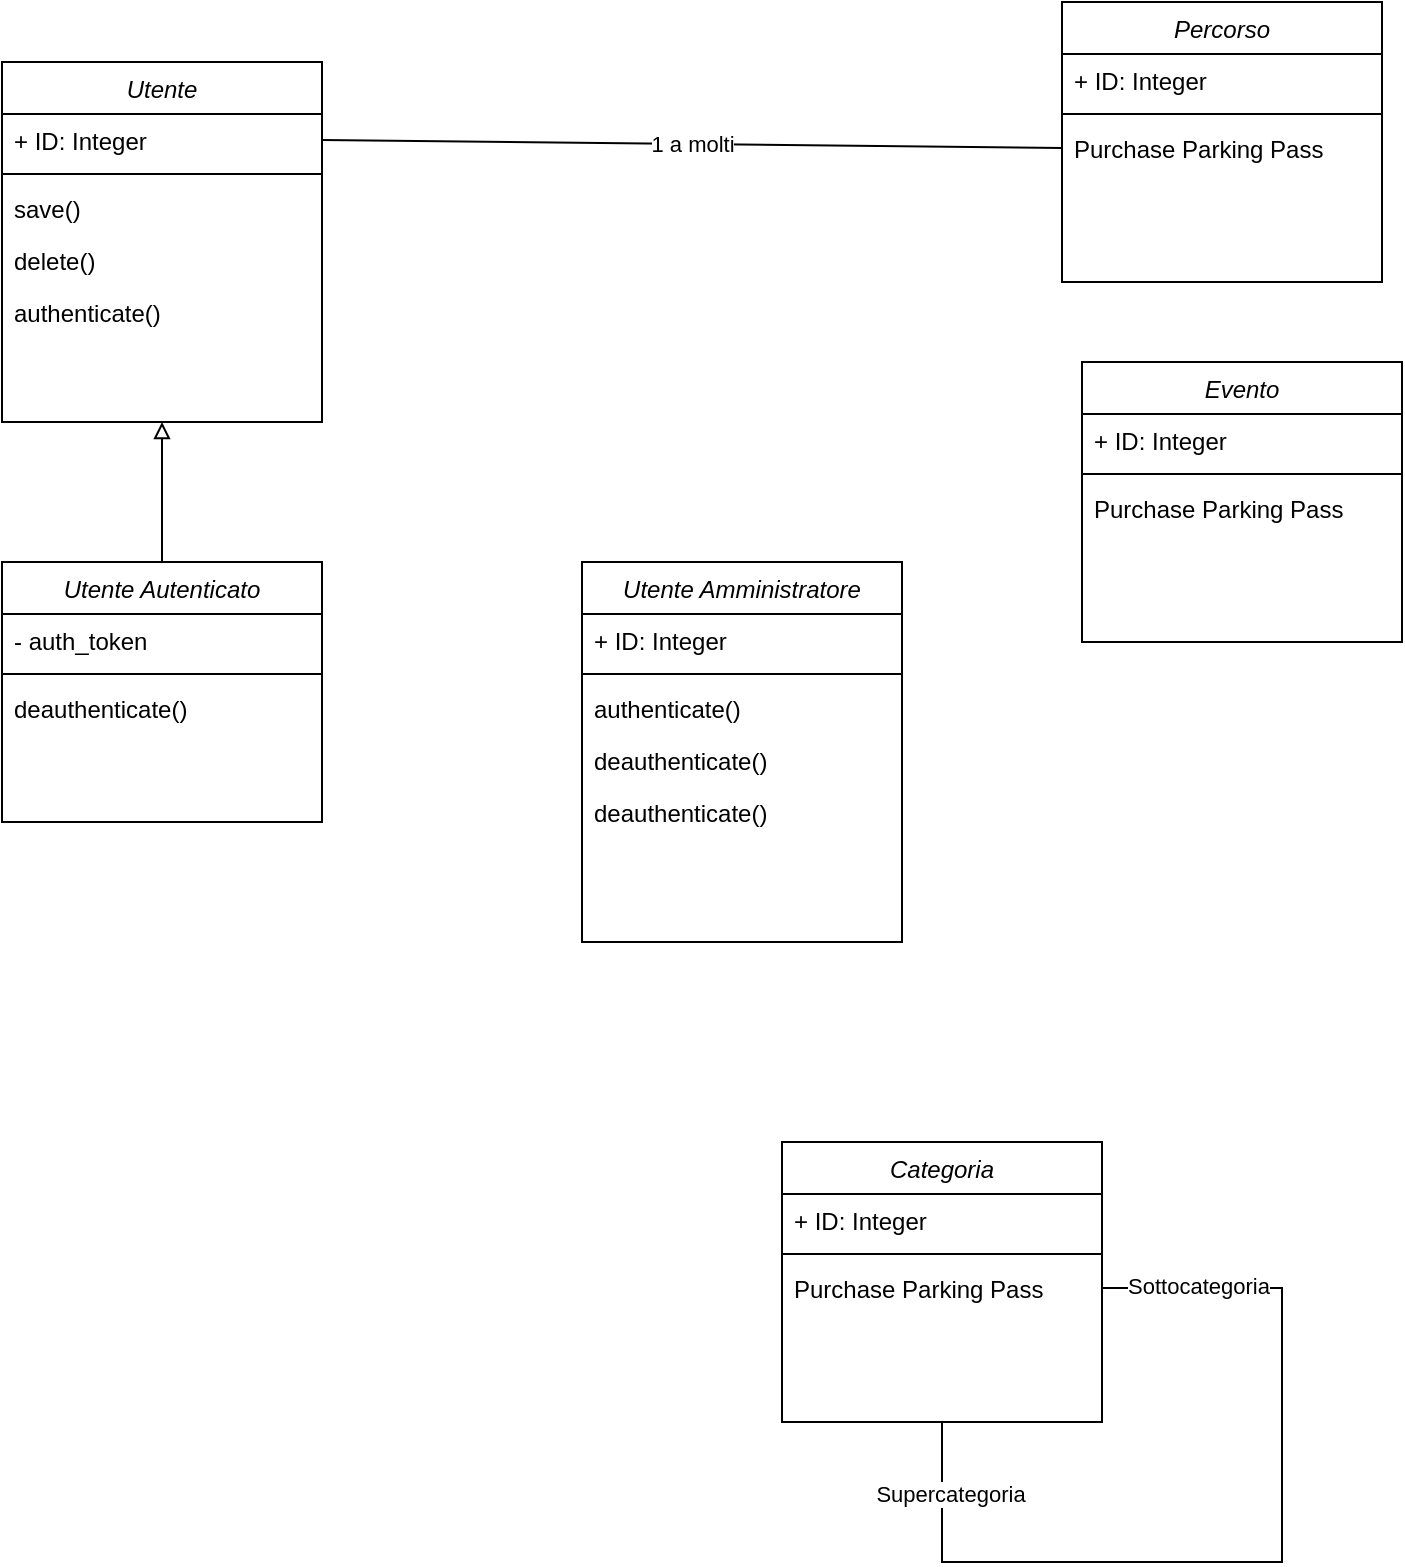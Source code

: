 <mxfile version="24.2.5" type="device">
  <diagram id="C5RBs43oDa-KdzZeNtuy" name="Page-1">
    <mxGraphModel dx="1218" dy="775" grid="1" gridSize="10" guides="1" tooltips="1" connect="1" arrows="1" fold="1" page="1" pageScale="1" pageWidth="827" pageHeight="1169" math="0" shadow="0">
      <root>
        <mxCell id="WIyWlLk6GJQsqaUBKTNV-0" />
        <mxCell id="WIyWlLk6GJQsqaUBKTNV-1" parent="WIyWlLk6GJQsqaUBKTNV-0" />
        <mxCell id="zkfFHV4jXpPFQw0GAbJ--0" value="Utente" style="swimlane;fontStyle=2;align=center;verticalAlign=top;childLayout=stackLayout;horizontal=1;startSize=26;horizontalStack=0;resizeParent=1;resizeLast=0;collapsible=1;marginBottom=0;rounded=0;shadow=0;strokeWidth=1;" parent="WIyWlLk6GJQsqaUBKTNV-1" vertex="1">
          <mxGeometry x="60" y="60" width="160" height="180" as="geometry">
            <mxRectangle x="220" y="120" width="160" height="26" as="alternateBounds" />
          </mxGeometry>
        </mxCell>
        <mxCell id="zkfFHV4jXpPFQw0GAbJ--1" value="+ ID: Integer" style="text;align=left;verticalAlign=top;spacingLeft=4;spacingRight=4;overflow=hidden;rotatable=0;points=[[0,0.5],[1,0.5]];portConstraint=eastwest;" parent="zkfFHV4jXpPFQw0GAbJ--0" vertex="1">
          <mxGeometry y="26" width="160" height="26" as="geometry" />
        </mxCell>
        <mxCell id="zkfFHV4jXpPFQw0GAbJ--4" value="" style="line;html=1;strokeWidth=1;align=left;verticalAlign=middle;spacingTop=-1;spacingLeft=3;spacingRight=3;rotatable=0;labelPosition=right;points=[];portConstraint=eastwest;" parent="zkfFHV4jXpPFQw0GAbJ--0" vertex="1">
          <mxGeometry y="52" width="160" height="8" as="geometry" />
        </mxCell>
        <mxCell id="FFZJWs_gXwAfkZ4UWd3p-14" value="save()" style="text;align=left;verticalAlign=top;spacingLeft=4;spacingRight=4;overflow=hidden;rotatable=0;points=[[0,0.5],[1,0.5]];portConstraint=eastwest;" vertex="1" parent="zkfFHV4jXpPFQw0GAbJ--0">
          <mxGeometry y="60" width="160" height="26" as="geometry" />
        </mxCell>
        <mxCell id="FFZJWs_gXwAfkZ4UWd3p-15" value="delete()" style="text;align=left;verticalAlign=top;spacingLeft=4;spacingRight=4;overflow=hidden;rotatable=0;points=[[0,0.5],[1,0.5]];portConstraint=eastwest;" vertex="1" parent="zkfFHV4jXpPFQw0GAbJ--0">
          <mxGeometry y="86" width="160" height="26" as="geometry" />
        </mxCell>
        <mxCell id="FFZJWs_gXwAfkZ4UWd3p-16" value="authenticate()" style="text;align=left;verticalAlign=top;spacingLeft=4;spacingRight=4;overflow=hidden;rotatable=0;points=[[0,0.5],[1,0.5]];portConstraint=eastwest;" vertex="1" parent="zkfFHV4jXpPFQw0GAbJ--0">
          <mxGeometry y="112" width="160" height="26" as="geometry" />
        </mxCell>
        <mxCell id="FFZJWs_gXwAfkZ4UWd3p-1" value="Percorso" style="swimlane;fontStyle=2;align=center;verticalAlign=top;childLayout=stackLayout;horizontal=1;startSize=26;horizontalStack=0;resizeParent=1;resizeLast=0;collapsible=1;marginBottom=0;rounded=0;shadow=0;strokeWidth=1;" vertex="1" parent="WIyWlLk6GJQsqaUBKTNV-1">
          <mxGeometry x="590" y="30" width="160" height="140" as="geometry">
            <mxRectangle x="220" y="120" width="160" height="26" as="alternateBounds" />
          </mxGeometry>
        </mxCell>
        <mxCell id="FFZJWs_gXwAfkZ4UWd3p-2" value="+ ID: Integer" style="text;align=left;verticalAlign=top;spacingLeft=4;spacingRight=4;overflow=hidden;rotatable=0;points=[[0,0.5],[1,0.5]];portConstraint=eastwest;" vertex="1" parent="FFZJWs_gXwAfkZ4UWd3p-1">
          <mxGeometry y="26" width="160" height="26" as="geometry" />
        </mxCell>
        <mxCell id="FFZJWs_gXwAfkZ4UWd3p-3" value="" style="line;html=1;strokeWidth=1;align=left;verticalAlign=middle;spacingTop=-1;spacingLeft=3;spacingRight=3;rotatable=0;labelPosition=right;points=[];portConstraint=eastwest;" vertex="1" parent="FFZJWs_gXwAfkZ4UWd3p-1">
          <mxGeometry y="52" width="160" height="8" as="geometry" />
        </mxCell>
        <mxCell id="FFZJWs_gXwAfkZ4UWd3p-4" value="Purchase Parking Pass" style="text;align=left;verticalAlign=top;spacingLeft=4;spacingRight=4;overflow=hidden;rotatable=0;points=[[0,0.5],[1,0.5]];portConstraint=eastwest;" vertex="1" parent="FFZJWs_gXwAfkZ4UWd3p-1">
          <mxGeometry y="60" width="160" height="26" as="geometry" />
        </mxCell>
        <mxCell id="FFZJWs_gXwAfkZ4UWd3p-6" value="Utente Autenticato" style="swimlane;fontStyle=2;align=center;verticalAlign=top;childLayout=stackLayout;horizontal=1;startSize=26;horizontalStack=0;resizeParent=1;resizeLast=0;collapsible=1;marginBottom=0;rounded=0;shadow=0;strokeWidth=1;" vertex="1" parent="WIyWlLk6GJQsqaUBKTNV-1">
          <mxGeometry x="60" y="310" width="160" height="130" as="geometry">
            <mxRectangle x="60" y="310" width="160" height="26" as="alternateBounds" />
          </mxGeometry>
        </mxCell>
        <mxCell id="FFZJWs_gXwAfkZ4UWd3p-7" value="- auth_token" style="text;align=left;verticalAlign=top;spacingLeft=4;spacingRight=4;overflow=hidden;rotatable=0;points=[[0,0.5],[1,0.5]];portConstraint=eastwest;" vertex="1" parent="FFZJWs_gXwAfkZ4UWd3p-6">
          <mxGeometry y="26" width="160" height="26" as="geometry" />
        </mxCell>
        <mxCell id="FFZJWs_gXwAfkZ4UWd3p-8" value="" style="line;html=1;strokeWidth=1;align=left;verticalAlign=middle;spacingTop=-1;spacingLeft=3;spacingRight=3;rotatable=0;labelPosition=right;points=[];portConstraint=eastwest;" vertex="1" parent="FFZJWs_gXwAfkZ4UWd3p-6">
          <mxGeometry y="52" width="160" height="8" as="geometry" />
        </mxCell>
        <mxCell id="FFZJWs_gXwAfkZ4UWd3p-19" value="deauthenticate()" style="text;align=left;verticalAlign=top;spacingLeft=4;spacingRight=4;overflow=hidden;rotatable=0;points=[[0,0.5],[1,0.5]];portConstraint=eastwest;" vertex="1" parent="FFZJWs_gXwAfkZ4UWd3p-6">
          <mxGeometry y="60" width="160" height="26" as="geometry" />
        </mxCell>
        <mxCell id="FFZJWs_gXwAfkZ4UWd3p-9" value="" style="endArrow=block;html=1;rounded=0;exitX=0.5;exitY=0;exitDx=0;exitDy=0;entryX=0.5;entryY=1;entryDx=0;entryDy=0;endFill=0;strokeWidth=1;" edge="1" parent="WIyWlLk6GJQsqaUBKTNV-1" source="FFZJWs_gXwAfkZ4UWd3p-6" target="zkfFHV4jXpPFQw0GAbJ--0">
          <mxGeometry width="50" height="50" relative="1" as="geometry">
            <mxPoint x="240" y="260" as="sourcePoint" />
            <mxPoint x="290" y="210" as="targetPoint" />
          </mxGeometry>
        </mxCell>
        <mxCell id="FFZJWs_gXwAfkZ4UWd3p-11" value="Utente Amministratore" style="swimlane;fontStyle=2;align=center;verticalAlign=top;childLayout=stackLayout;horizontal=1;startSize=26;horizontalStack=0;resizeParent=1;resizeLast=0;collapsible=1;marginBottom=0;rounded=0;shadow=0;strokeWidth=1;" vertex="1" parent="WIyWlLk6GJQsqaUBKTNV-1">
          <mxGeometry x="350" y="310" width="160" height="190" as="geometry">
            <mxRectangle x="220" y="120" width="160" height="26" as="alternateBounds" />
          </mxGeometry>
        </mxCell>
        <mxCell id="FFZJWs_gXwAfkZ4UWd3p-12" value="+ ID: Integer" style="text;align=left;verticalAlign=top;spacingLeft=4;spacingRight=4;overflow=hidden;rotatable=0;points=[[0,0.5],[1,0.5]];portConstraint=eastwest;" vertex="1" parent="FFZJWs_gXwAfkZ4UWd3p-11">
          <mxGeometry y="26" width="160" height="26" as="geometry" />
        </mxCell>
        <mxCell id="FFZJWs_gXwAfkZ4UWd3p-13" value="" style="line;html=1;strokeWidth=1;align=left;verticalAlign=middle;spacingTop=-1;spacingLeft=3;spacingRight=3;rotatable=0;labelPosition=right;points=[];portConstraint=eastwest;" vertex="1" parent="FFZJWs_gXwAfkZ4UWd3p-11">
          <mxGeometry y="52" width="160" height="8" as="geometry" />
        </mxCell>
        <mxCell id="FFZJWs_gXwAfkZ4UWd3p-20" value="authenticate()" style="text;align=left;verticalAlign=top;spacingLeft=4;spacingRight=4;overflow=hidden;rotatable=0;points=[[0,0.5],[1,0.5]];portConstraint=eastwest;" vertex="1" parent="FFZJWs_gXwAfkZ4UWd3p-11">
          <mxGeometry y="60" width="160" height="26" as="geometry" />
        </mxCell>
        <mxCell id="FFZJWs_gXwAfkZ4UWd3p-21" value="deauthenticate()" style="text;align=left;verticalAlign=top;spacingLeft=4;spacingRight=4;overflow=hidden;rotatable=0;points=[[0,0.5],[1,0.5]];portConstraint=eastwest;" vertex="1" parent="FFZJWs_gXwAfkZ4UWd3p-11">
          <mxGeometry y="86" width="160" height="26" as="geometry" />
        </mxCell>
        <mxCell id="FFZJWs_gXwAfkZ4UWd3p-22" value="deauthenticate()" style="text;align=left;verticalAlign=top;spacingLeft=4;spacingRight=4;overflow=hidden;rotatable=0;points=[[0,0.5],[1,0.5]];portConstraint=eastwest;" vertex="1" parent="FFZJWs_gXwAfkZ4UWd3p-11">
          <mxGeometry y="112" width="160" height="26" as="geometry" />
        </mxCell>
        <mxCell id="FFZJWs_gXwAfkZ4UWd3p-17" value="1 a molti" style="rounded=0;orthogonalLoop=1;jettySize=auto;html=1;exitX=1;exitY=0.5;exitDx=0;exitDy=0;entryX=0;entryY=0.5;entryDx=0;entryDy=0;endArrow=none;endFill=0;" edge="1" parent="WIyWlLk6GJQsqaUBKTNV-1" source="zkfFHV4jXpPFQw0GAbJ--1" target="FFZJWs_gXwAfkZ4UWd3p-4">
          <mxGeometry relative="1" as="geometry" />
        </mxCell>
        <mxCell id="FFZJWs_gXwAfkZ4UWd3p-23" value="Evento" style="swimlane;fontStyle=2;align=center;verticalAlign=top;childLayout=stackLayout;horizontal=1;startSize=26;horizontalStack=0;resizeParent=1;resizeLast=0;collapsible=1;marginBottom=0;rounded=0;shadow=0;strokeWidth=1;" vertex="1" parent="WIyWlLk6GJQsqaUBKTNV-1">
          <mxGeometry x="600" y="210" width="160" height="140" as="geometry">
            <mxRectangle x="220" y="120" width="160" height="26" as="alternateBounds" />
          </mxGeometry>
        </mxCell>
        <mxCell id="FFZJWs_gXwAfkZ4UWd3p-24" value="+ ID: Integer" style="text;align=left;verticalAlign=top;spacingLeft=4;spacingRight=4;overflow=hidden;rotatable=0;points=[[0,0.5],[1,0.5]];portConstraint=eastwest;" vertex="1" parent="FFZJWs_gXwAfkZ4UWd3p-23">
          <mxGeometry y="26" width="160" height="26" as="geometry" />
        </mxCell>
        <mxCell id="FFZJWs_gXwAfkZ4UWd3p-25" value="" style="line;html=1;strokeWidth=1;align=left;verticalAlign=middle;spacingTop=-1;spacingLeft=3;spacingRight=3;rotatable=0;labelPosition=right;points=[];portConstraint=eastwest;" vertex="1" parent="FFZJWs_gXwAfkZ4UWd3p-23">
          <mxGeometry y="52" width="160" height="8" as="geometry" />
        </mxCell>
        <mxCell id="FFZJWs_gXwAfkZ4UWd3p-26" value="Purchase Parking Pass" style="text;align=left;verticalAlign=top;spacingLeft=4;spacingRight=4;overflow=hidden;rotatable=0;points=[[0,0.5],[1,0.5]];portConstraint=eastwest;" vertex="1" parent="FFZJWs_gXwAfkZ4UWd3p-23">
          <mxGeometry y="60" width="160" height="26" as="geometry" />
        </mxCell>
        <mxCell id="FFZJWs_gXwAfkZ4UWd3p-27" value="Categoria" style="swimlane;fontStyle=2;align=center;verticalAlign=top;childLayout=stackLayout;horizontal=1;startSize=26;horizontalStack=0;resizeParent=1;resizeLast=0;collapsible=1;marginBottom=0;rounded=0;shadow=0;strokeWidth=1;" vertex="1" parent="WIyWlLk6GJQsqaUBKTNV-1">
          <mxGeometry x="450" y="600" width="160" height="140" as="geometry">
            <mxRectangle x="220" y="120" width="160" height="26" as="alternateBounds" />
          </mxGeometry>
        </mxCell>
        <mxCell id="FFZJWs_gXwAfkZ4UWd3p-28" value="+ ID: Integer" style="text;align=left;verticalAlign=top;spacingLeft=4;spacingRight=4;overflow=hidden;rotatable=0;points=[[0,0.5],[1,0.5]];portConstraint=eastwest;" vertex="1" parent="FFZJWs_gXwAfkZ4UWd3p-27">
          <mxGeometry y="26" width="160" height="26" as="geometry" />
        </mxCell>
        <mxCell id="FFZJWs_gXwAfkZ4UWd3p-29" value="" style="line;html=1;strokeWidth=1;align=left;verticalAlign=middle;spacingTop=-1;spacingLeft=3;spacingRight=3;rotatable=0;labelPosition=right;points=[];portConstraint=eastwest;" vertex="1" parent="FFZJWs_gXwAfkZ4UWd3p-27">
          <mxGeometry y="52" width="160" height="8" as="geometry" />
        </mxCell>
        <mxCell id="FFZJWs_gXwAfkZ4UWd3p-31" style="edgeStyle=orthogonalEdgeStyle;rounded=0;orthogonalLoop=1;jettySize=auto;html=1;exitX=1;exitY=0.5;exitDx=0;exitDy=0;entryX=0.5;entryY=1;entryDx=0;entryDy=0;endArrow=none;endFill=0;" edge="1" parent="FFZJWs_gXwAfkZ4UWd3p-27" source="FFZJWs_gXwAfkZ4UWd3p-30" target="FFZJWs_gXwAfkZ4UWd3p-27">
          <mxGeometry relative="1" as="geometry">
            <Array as="points">
              <mxPoint x="250" y="73" />
              <mxPoint x="250" y="210" />
              <mxPoint x="80" y="210" />
            </Array>
          </mxGeometry>
        </mxCell>
        <mxCell id="FFZJWs_gXwAfkZ4UWd3p-32" value="Sottocategoria" style="edgeLabel;html=1;align=center;verticalAlign=middle;resizable=0;points=[];" vertex="1" connectable="0" parent="FFZJWs_gXwAfkZ4UWd3p-31">
          <mxGeometry x="-0.794" y="1" relative="1" as="geometry">
            <mxPoint as="offset" />
          </mxGeometry>
        </mxCell>
        <mxCell id="FFZJWs_gXwAfkZ4UWd3p-33" value="&lt;div&gt;Supercategoria&lt;/div&gt;" style="edgeLabel;html=1;align=center;verticalAlign=middle;resizable=0;points=[];" vertex="1" connectable="0" parent="FFZJWs_gXwAfkZ4UWd3p-31">
          <mxGeometry x="0.846" y="-4" relative="1" as="geometry">
            <mxPoint as="offset" />
          </mxGeometry>
        </mxCell>
        <mxCell id="FFZJWs_gXwAfkZ4UWd3p-30" value="Purchase Parking Pass" style="text;align=left;verticalAlign=top;spacingLeft=4;spacingRight=4;overflow=hidden;rotatable=0;points=[[0,0.5],[1,0.5]];portConstraint=eastwest;" vertex="1" parent="FFZJWs_gXwAfkZ4UWd3p-27">
          <mxGeometry y="60" width="160" height="26" as="geometry" />
        </mxCell>
      </root>
    </mxGraphModel>
  </diagram>
</mxfile>

